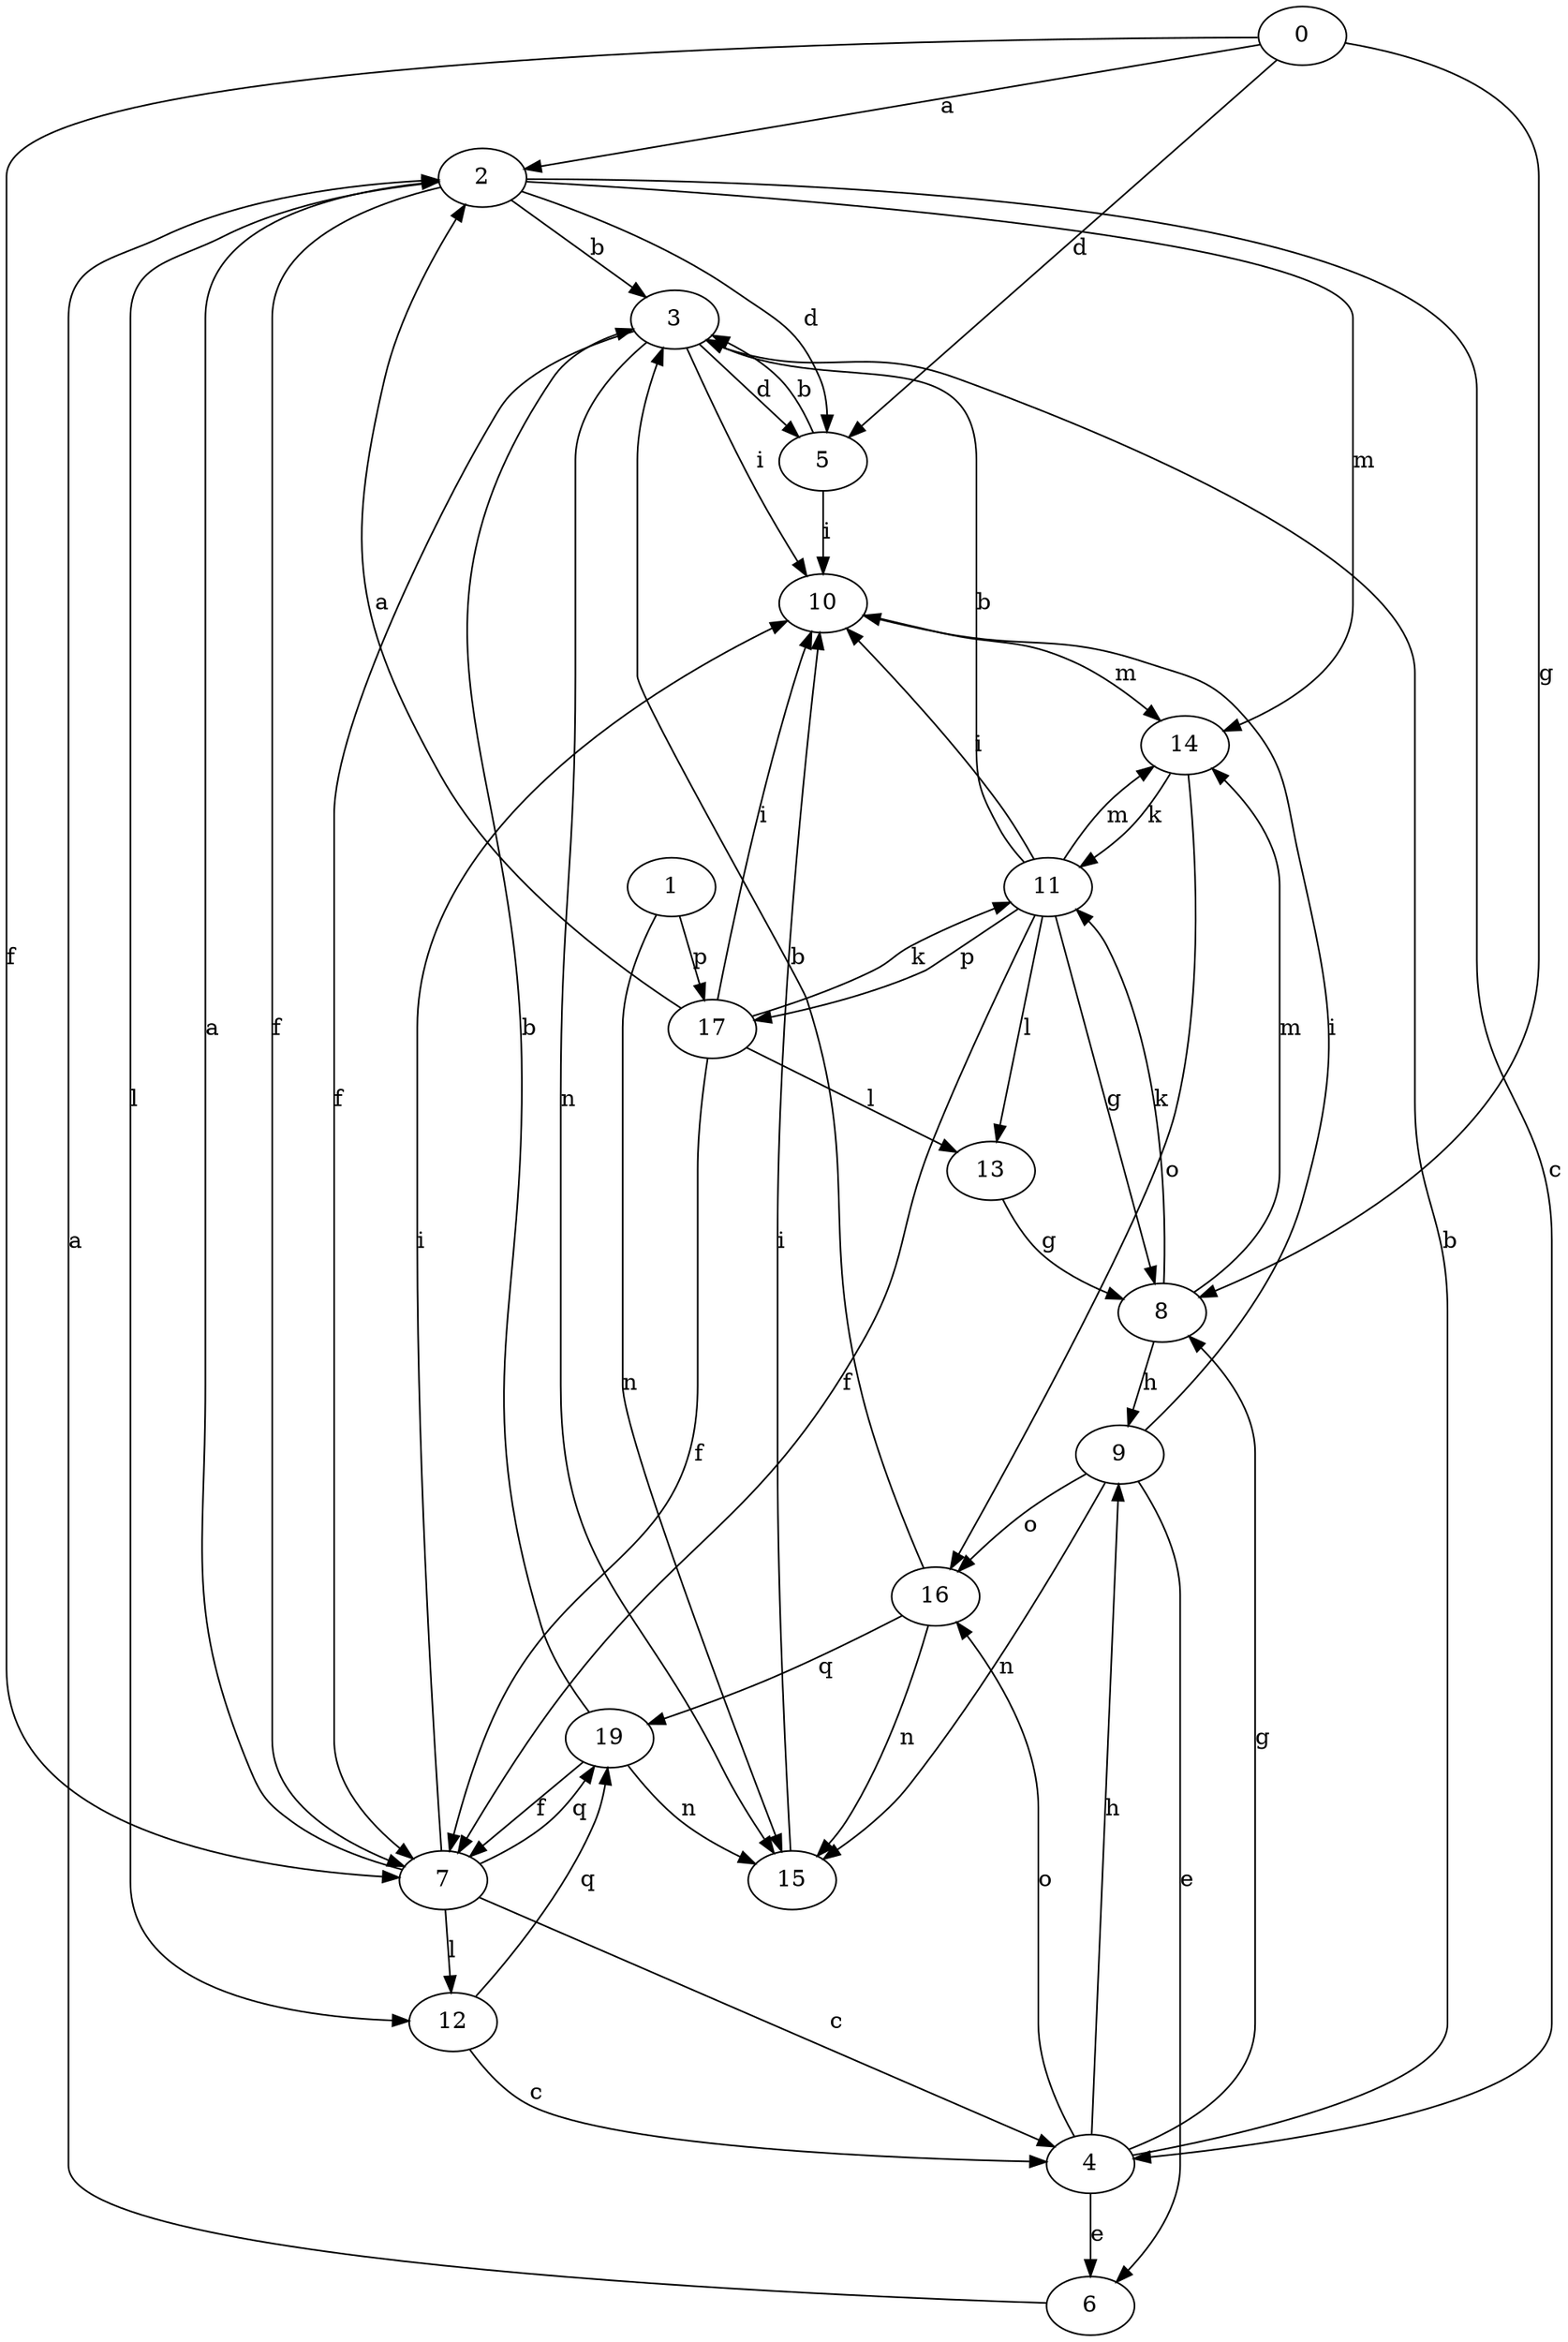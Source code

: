 strict digraph  {
2;
3;
4;
5;
6;
0;
7;
8;
9;
10;
11;
12;
13;
1;
14;
15;
16;
17;
19;
2 -> 3  [label=b];
2 -> 4  [label=c];
2 -> 5  [label=d];
2 -> 7  [label=f];
2 -> 12  [label=l];
2 -> 14  [label=m];
3 -> 5  [label=d];
3 -> 7  [label=f];
3 -> 10  [label=i];
3 -> 15  [label=n];
4 -> 3  [label=b];
4 -> 6  [label=e];
4 -> 8  [label=g];
4 -> 9  [label=h];
4 -> 16  [label=o];
5 -> 3  [label=b];
5 -> 10  [label=i];
6 -> 2  [label=a];
0 -> 2  [label=a];
0 -> 5  [label=d];
0 -> 7  [label=f];
0 -> 8  [label=g];
7 -> 2  [label=a];
7 -> 4  [label=c];
7 -> 10  [label=i];
7 -> 12  [label=l];
7 -> 19  [label=q];
8 -> 9  [label=h];
8 -> 11  [label=k];
8 -> 14  [label=m];
9 -> 6  [label=e];
9 -> 10  [label=i];
9 -> 15  [label=n];
9 -> 16  [label=o];
10 -> 14  [label=m];
11 -> 3  [label=b];
11 -> 7  [label=f];
11 -> 8  [label=g];
11 -> 10  [label=i];
11 -> 13  [label=l];
11 -> 14  [label=m];
11 -> 17  [label=p];
12 -> 4  [label=c];
12 -> 19  [label=q];
13 -> 8  [label=g];
1 -> 15  [label=n];
1 -> 17  [label=p];
14 -> 11  [label=k];
14 -> 16  [label=o];
15 -> 10  [label=i];
16 -> 3  [label=b];
16 -> 15  [label=n];
16 -> 19  [label=q];
17 -> 2  [label=a];
17 -> 7  [label=f];
17 -> 10  [label=i];
17 -> 11  [label=k];
17 -> 13  [label=l];
19 -> 3  [label=b];
19 -> 7  [label=f];
19 -> 15  [label=n];
}
